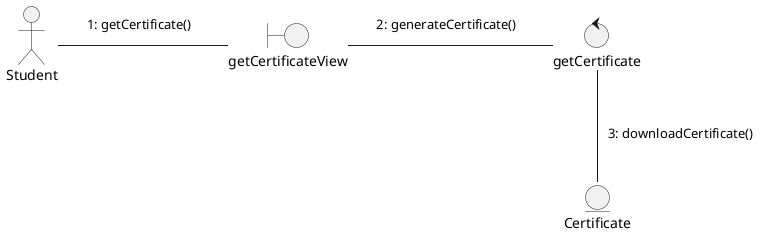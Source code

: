 @startuml clase_analisis 

skinparam NoteBackgroundColor transparent
skinparam NoteBorderColor transparent

actor Student as Estudiante
boundary "getCertificateView" as solicitar_certificado
control "getCertificate" as controlador 
entity Certificate as Certificado

Estudiante -r- solicitar_certificado
note on link
1: getCertificate()
end note
solicitar_certificado -r- controlador
note on link
2: generateCertificate()
end note
controlador -- Certificado
note on link
3: downloadCertificate()
end note

@enduml